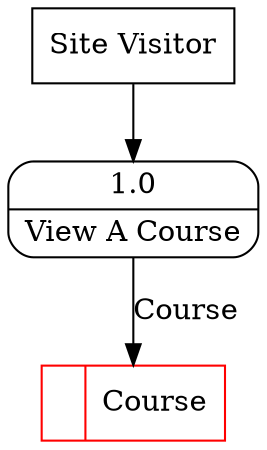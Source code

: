 digraph dfd2{ 
node[shape=record]
200 [label="<f0>  |<f1> Course " color=red];
201 [label="Site Visitor" shape=box];
202 [label="{<f0> 1.0|<f1> View A Course }" shape=Mrecord];
201 -> 202
202 -> 200 [label="Course"]
}